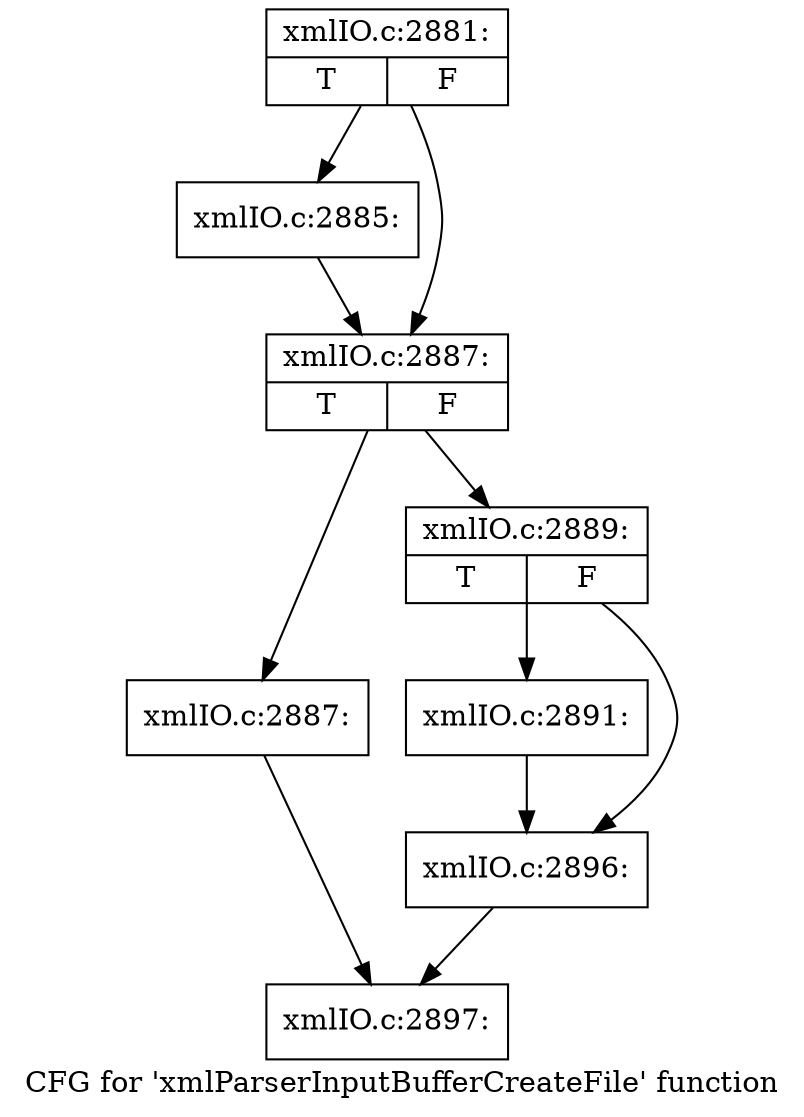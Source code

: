 digraph "CFG for 'xmlParserInputBufferCreateFile' function" {
	label="CFG for 'xmlParserInputBufferCreateFile' function";

	Node0x52c17a0 [shape=record,label="{xmlIO.c:2881:|{<s0>T|<s1>F}}"];
	Node0x52c17a0 -> Node0x52c2030;
	Node0x52c17a0 -> Node0x52c6990;
	Node0x52c2030 [shape=record,label="{xmlIO.c:2885:}"];
	Node0x52c2030 -> Node0x52c6990;
	Node0x52c6990 [shape=record,label="{xmlIO.c:2887:|{<s0>T|<s1>F}}"];
	Node0x52c6990 -> Node0x52c6d80;
	Node0x52c6990 -> Node0x52c6dd0;
	Node0x52c6d80 [shape=record,label="{xmlIO.c:2887:}"];
	Node0x52c6d80 -> Node0x52c24c0;
	Node0x52c6dd0 [shape=record,label="{xmlIO.c:2889:|{<s0>T|<s1>F}}"];
	Node0x52c6dd0 -> Node0x52c7490;
	Node0x52c6dd0 -> Node0x52c74e0;
	Node0x52c7490 [shape=record,label="{xmlIO.c:2891:}"];
	Node0x52c7490 -> Node0x52c74e0;
	Node0x52c74e0 [shape=record,label="{xmlIO.c:2896:}"];
	Node0x52c74e0 -> Node0x52c24c0;
	Node0x52c24c0 [shape=record,label="{xmlIO.c:2897:}"];
}
